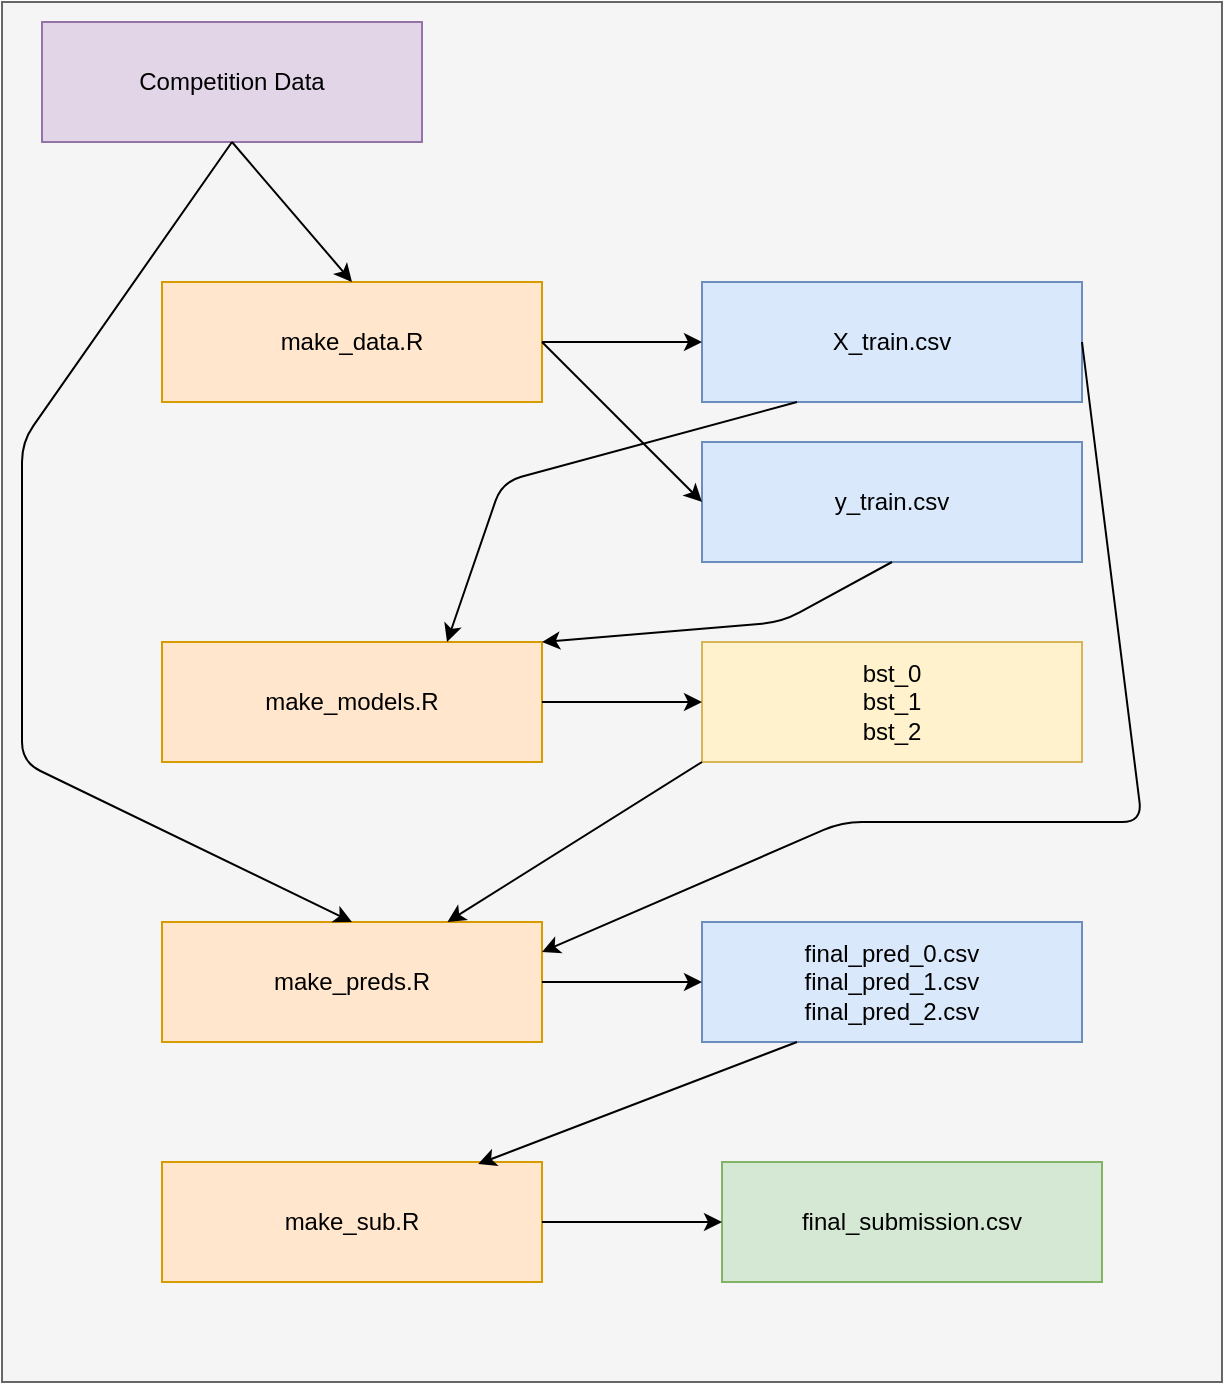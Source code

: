 <mxfile version="12.5.3" type="device"><diagram id="IFMLpa9jNc8LYVbM-f9s" name="Page-1"><mxGraphModel dx="662" dy="576" grid="1" gridSize="10" guides="1" tooltips="1" connect="1" arrows="1" fold="1" page="1" pageScale="1" pageWidth="1169" pageHeight="827" math="0" shadow="0"><root><mxCell id="0"/><mxCell id="1" parent="0"/><mxCell id="Y62yeKukevPtI--fDzyl-31" value="" style="rounded=0;whiteSpace=wrap;html=1;fillColor=#f5f5f5;strokeColor=#666666;fontColor=#333333;" vertex="1" parent="1"><mxGeometry y="80" width="610" height="690" as="geometry"/></mxCell><mxCell id="Y62yeKukevPtI--fDzyl-1" value="make_data.R" style="rounded=0;whiteSpace=wrap;html=1;fillColor=#ffe6cc;strokeColor=#d79b00;" vertex="1" parent="1"><mxGeometry x="80" y="220" width="190" height="60" as="geometry"/></mxCell><mxCell id="Y62yeKukevPtI--fDzyl-2" value="X_train.csv" style="rounded=0;whiteSpace=wrap;html=1;fillColor=#dae8fc;strokeColor=#6c8ebf;" vertex="1" parent="1"><mxGeometry x="350" y="220" width="190" height="60" as="geometry"/></mxCell><mxCell id="Y62yeKukevPtI--fDzyl-3" value="Competition Data" style="rounded=0;whiteSpace=wrap;html=1;fillColor=#e1d5e7;strokeColor=#9673a6;" vertex="1" parent="1"><mxGeometry x="20" y="90" width="190" height="60" as="geometry"/></mxCell><mxCell id="Y62yeKukevPtI--fDzyl-4" value="y_train.csv" style="rounded=0;whiteSpace=wrap;html=1;fillColor=#dae8fc;strokeColor=#6c8ebf;" vertex="1" parent="1"><mxGeometry x="350" y="300" width="190" height="60" as="geometry"/></mxCell><mxCell id="Y62yeKukevPtI--fDzyl-5" value="make_models.R" style="rounded=0;whiteSpace=wrap;html=1;fillColor=#ffe6cc;strokeColor=#d79b00;" vertex="1" parent="1"><mxGeometry x="80" y="400" width="190" height="60" as="geometry"/></mxCell><mxCell id="Y62yeKukevPtI--fDzyl-6" value="bst_0&lt;br&gt;bst_1&lt;br&gt;bst_2" style="rounded=0;whiteSpace=wrap;html=1;fillColor=#fff2cc;strokeColor=#d6b656;" vertex="1" parent="1"><mxGeometry x="350" y="400" width="190" height="60" as="geometry"/></mxCell><mxCell id="Y62yeKukevPtI--fDzyl-7" value="make_preds.R" style="rounded=0;whiteSpace=wrap;html=1;fillColor=#ffe6cc;strokeColor=#d79b00;" vertex="1" parent="1"><mxGeometry x="80" y="540" width="190" height="60" as="geometry"/></mxCell><mxCell id="Y62yeKukevPtI--fDzyl-8" value="make_sub.R" style="rounded=0;whiteSpace=wrap;html=1;fillColor=#ffe6cc;strokeColor=#d79b00;" vertex="1" parent="1"><mxGeometry x="80" y="660" width="190" height="60" as="geometry"/></mxCell><mxCell id="Y62yeKukevPtI--fDzyl-9" value="" style="endArrow=classic;html=1;exitX=0.5;exitY=1;exitDx=0;exitDy=0;entryX=0.5;entryY=0;entryDx=0;entryDy=0;" edge="1" parent="1" source="Y62yeKukevPtI--fDzyl-3" target="Y62yeKukevPtI--fDzyl-1"><mxGeometry width="50" height="50" relative="1" as="geometry"><mxPoint x="30" y="310" as="sourcePoint"/><mxPoint x="70" y="770" as="targetPoint"/></mxGeometry></mxCell><mxCell id="Y62yeKukevPtI--fDzyl-10" value="" style="endArrow=classic;html=1;exitX=0.5;exitY=1;exitDx=0;exitDy=0;entryX=0.5;entryY=0;entryDx=0;entryDy=0;" edge="1" parent="1" source="Y62yeKukevPtI--fDzyl-3" target="Y62yeKukevPtI--fDzyl-7"><mxGeometry width="50" height="50" relative="1" as="geometry"><mxPoint x="20" y="320" as="sourcePoint"/><mxPoint x="79" y="580" as="targetPoint"/><Array as="points"><mxPoint x="10" y="300"/><mxPoint x="10" y="460"/></Array></mxGeometry></mxCell><mxCell id="Y62yeKukevPtI--fDzyl-11" value="" style="endArrow=classic;html=1;entryX=0;entryY=0.5;entryDx=0;entryDy=0;exitX=1;exitY=0.5;exitDx=0;exitDy=0;" edge="1" parent="1" source="Y62yeKukevPtI--fDzyl-1" target="Y62yeKukevPtI--fDzyl-2"><mxGeometry width="50" height="50" relative="1" as="geometry"><mxPoint x="280" y="360" as="sourcePoint"/><mxPoint x="330" y="310" as="targetPoint"/></mxGeometry></mxCell><mxCell id="Y62yeKukevPtI--fDzyl-12" value="" style="endArrow=classic;html=1;entryX=0;entryY=0.5;entryDx=0;entryDy=0;exitX=1;exitY=0.5;exitDx=0;exitDy=0;" edge="1" parent="1" source="Y62yeKukevPtI--fDzyl-1" target="Y62yeKukevPtI--fDzyl-4"><mxGeometry width="50" height="50" relative="1" as="geometry"><mxPoint x="280" y="260" as="sourcePoint"/><mxPoint x="360" y="260" as="targetPoint"/></mxGeometry></mxCell><mxCell id="Y62yeKukevPtI--fDzyl-13" value="" style="endArrow=classic;html=1;entryX=0;entryY=0.5;entryDx=0;entryDy=0;exitX=1;exitY=0.5;exitDx=0;exitDy=0;" edge="1" parent="1" source="Y62yeKukevPtI--fDzyl-5" target="Y62yeKukevPtI--fDzyl-6"><mxGeometry width="50" height="50" relative="1" as="geometry"><mxPoint x="270" y="470" as="sourcePoint"/><mxPoint x="320" y="420" as="targetPoint"/></mxGeometry></mxCell><mxCell id="Y62yeKukevPtI--fDzyl-14" value="" style="endArrow=classic;html=1;entryX=1;entryY=0;entryDx=0;entryDy=0;exitX=0.5;exitY=1;exitDx=0;exitDy=0;" edge="1" parent="1" source="Y62yeKukevPtI--fDzyl-4" target="Y62yeKukevPtI--fDzyl-5"><mxGeometry width="50" height="50" relative="1" as="geometry"><mxPoint x="290" y="270" as="sourcePoint"/><mxPoint x="370" y="270" as="targetPoint"/><Array as="points"><mxPoint x="390" y="390"/></Array></mxGeometry></mxCell><mxCell id="Y62yeKukevPtI--fDzyl-15" value="" style="endArrow=classic;html=1;exitX=0.25;exitY=1;exitDx=0;exitDy=0;entryX=0.75;entryY=0;entryDx=0;entryDy=0;" edge="1" parent="1" source="Y62yeKukevPtI--fDzyl-2" target="Y62yeKukevPtI--fDzyl-5"><mxGeometry width="50" height="50" relative="1" as="geometry"><mxPoint x="300" y="280" as="sourcePoint"/><mxPoint x="180" y="400" as="targetPoint"/><Array as="points"><mxPoint x="250" y="320"/></Array></mxGeometry></mxCell><mxCell id="Y62yeKukevPtI--fDzyl-16" value="" style="endArrow=classic;html=1;exitX=1;exitY=0.5;exitDx=0;exitDy=0;entryX=1;entryY=0.25;entryDx=0;entryDy=0;" edge="1" parent="1" source="Y62yeKukevPtI--fDzyl-2" target="Y62yeKukevPtI--fDzyl-7"><mxGeometry width="50" height="50" relative="1" as="geometry"><mxPoint x="470" y="610" as="sourcePoint"/><mxPoint x="520" y="560" as="targetPoint"/><Array as="points"><mxPoint x="570" y="490"/><mxPoint x="420" y="490"/></Array></mxGeometry></mxCell><mxCell id="Y62yeKukevPtI--fDzyl-17" value="" style="endArrow=classic;html=1;exitX=0;exitY=1;exitDx=0;exitDy=0;" edge="1" parent="1" source="Y62yeKukevPtI--fDzyl-6" target="Y62yeKukevPtI--fDzyl-7"><mxGeometry width="50" height="50" relative="1" as="geometry"><mxPoint x="310" y="290" as="sourcePoint"/><mxPoint x="390" y="290" as="targetPoint"/></mxGeometry></mxCell><mxCell id="Y62yeKukevPtI--fDzyl-18" value="final_pred_0.csv&lt;br&gt;final_pred_1.csv&lt;br&gt;final_pred_2.csv" style="rounded=0;whiteSpace=wrap;html=1;fillColor=#dae8fc;strokeColor=#6c8ebf;" vertex="1" parent="1"><mxGeometry x="350" y="540" width="190" height="60" as="geometry"/></mxCell><mxCell id="Y62yeKukevPtI--fDzyl-24" value="" style="endArrow=classic;html=1;exitX=0.25;exitY=1;exitDx=0;exitDy=0;entryX=0.832;entryY=0.017;entryDx=0;entryDy=0;entryPerimeter=0;" edge="1" parent="1" source="Y62yeKukevPtI--fDzyl-18" target="Y62yeKukevPtI--fDzyl-8"><mxGeometry width="50" height="50" relative="1" as="geometry"><mxPoint x="350" y="700" as="sourcePoint"/><mxPoint x="400" y="650" as="targetPoint"/></mxGeometry></mxCell><mxCell id="Y62yeKukevPtI--fDzyl-25" value="final_submission.csv" style="rounded=0;whiteSpace=wrap;html=1;fillColor=#d5e8d4;strokeColor=#82b366;" vertex="1" parent="1"><mxGeometry x="360" y="660" width="190" height="60" as="geometry"/></mxCell><mxCell id="Y62yeKukevPtI--fDzyl-26" value="" style="endArrow=classic;html=1;entryX=0;entryY=0.5;entryDx=0;entryDy=0;exitX=1;exitY=0.5;exitDx=0;exitDy=0;" edge="1" parent="1" source="Y62yeKukevPtI--fDzyl-8" target="Y62yeKukevPtI--fDzyl-25"><mxGeometry width="50" height="50" relative="1" as="geometry"><mxPoint x="10" y="820" as="sourcePoint"/><mxPoint x="60" y="770" as="targetPoint"/></mxGeometry></mxCell><mxCell id="Y62yeKukevPtI--fDzyl-28" value="" style="endArrow=classic;html=1;entryX=0;entryY=0.5;entryDx=0;entryDy=0;exitX=1;exitY=0.5;exitDx=0;exitDy=0;" edge="1" parent="1" source="Y62yeKukevPtI--fDzyl-7" target="Y62yeKukevPtI--fDzyl-18"><mxGeometry width="50" height="50" relative="1" as="geometry"><mxPoint x="270" y="660" as="sourcePoint"/><mxPoint x="320" y="610" as="targetPoint"/></mxGeometry></mxCell></root></mxGraphModel></diagram></mxfile>